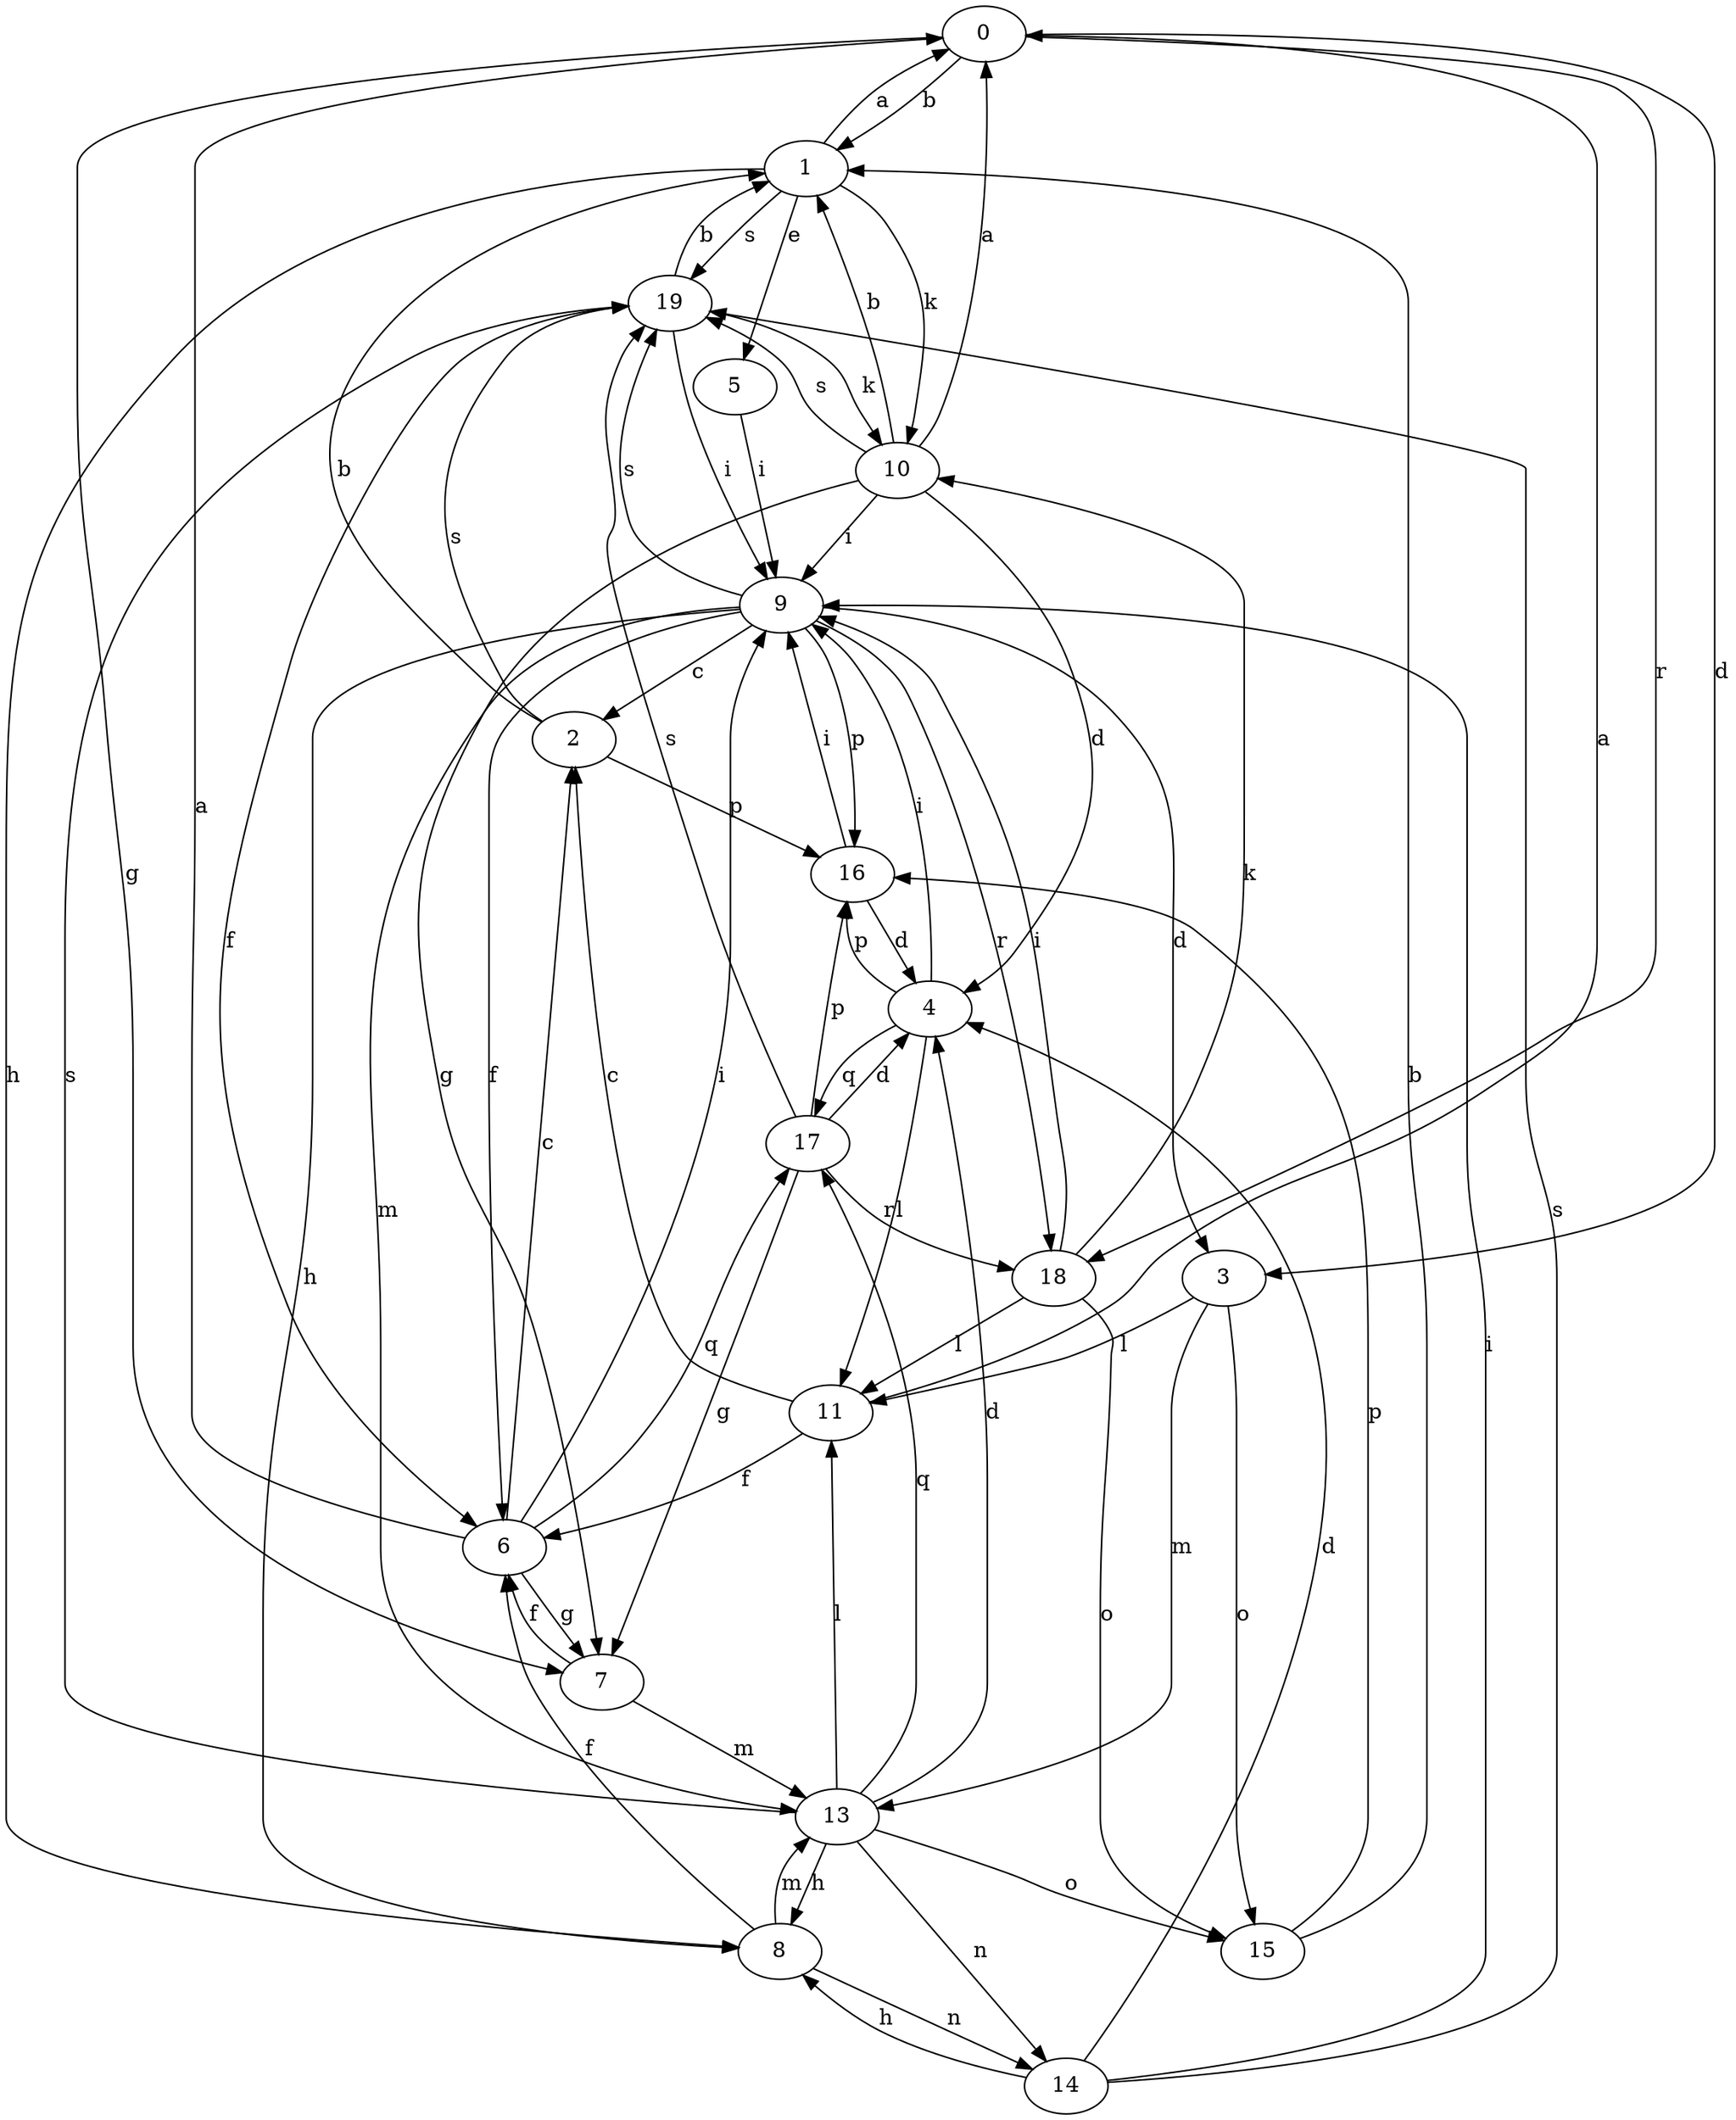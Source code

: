 strict digraph  {
0;
1;
2;
3;
4;
5;
6;
7;
8;
9;
10;
11;
13;
14;
15;
16;
17;
18;
19;
0 -> 1  [label=b];
0 -> 3  [label=d];
0 -> 7  [label=g];
0 -> 18  [label=r];
1 -> 0  [label=a];
1 -> 5  [label=e];
1 -> 8  [label=h];
1 -> 10  [label=k];
1 -> 19  [label=s];
2 -> 1  [label=b];
2 -> 16  [label=p];
2 -> 19  [label=s];
3 -> 11  [label=l];
3 -> 13  [label=m];
3 -> 15  [label=o];
4 -> 9  [label=i];
4 -> 11  [label=l];
4 -> 16  [label=p];
4 -> 17  [label=q];
5 -> 9  [label=i];
6 -> 0  [label=a];
6 -> 2  [label=c];
6 -> 7  [label=g];
6 -> 9  [label=i];
6 -> 17  [label=q];
7 -> 6  [label=f];
7 -> 13  [label=m];
8 -> 6  [label=f];
8 -> 13  [label=m];
8 -> 14  [label=n];
9 -> 2  [label=c];
9 -> 3  [label=d];
9 -> 6  [label=f];
9 -> 8  [label=h];
9 -> 13  [label=m];
9 -> 16  [label=p];
9 -> 18  [label=r];
9 -> 19  [label=s];
10 -> 0  [label=a];
10 -> 1  [label=b];
10 -> 4  [label=d];
10 -> 7  [label=g];
10 -> 9  [label=i];
10 -> 19  [label=s];
11 -> 0  [label=a];
11 -> 2  [label=c];
11 -> 6  [label=f];
13 -> 4  [label=d];
13 -> 8  [label=h];
13 -> 11  [label=l];
13 -> 14  [label=n];
13 -> 15  [label=o];
13 -> 17  [label=q];
13 -> 19  [label=s];
14 -> 4  [label=d];
14 -> 8  [label=h];
14 -> 9  [label=i];
14 -> 19  [label=s];
15 -> 1  [label=b];
15 -> 16  [label=p];
16 -> 4  [label=d];
16 -> 9  [label=i];
17 -> 4  [label=d];
17 -> 7  [label=g];
17 -> 16  [label=p];
17 -> 18  [label=r];
17 -> 19  [label=s];
18 -> 9  [label=i];
18 -> 10  [label=k];
18 -> 11  [label=l];
18 -> 15  [label=o];
19 -> 1  [label=b];
19 -> 6  [label=f];
19 -> 9  [label=i];
19 -> 10  [label=k];
}

